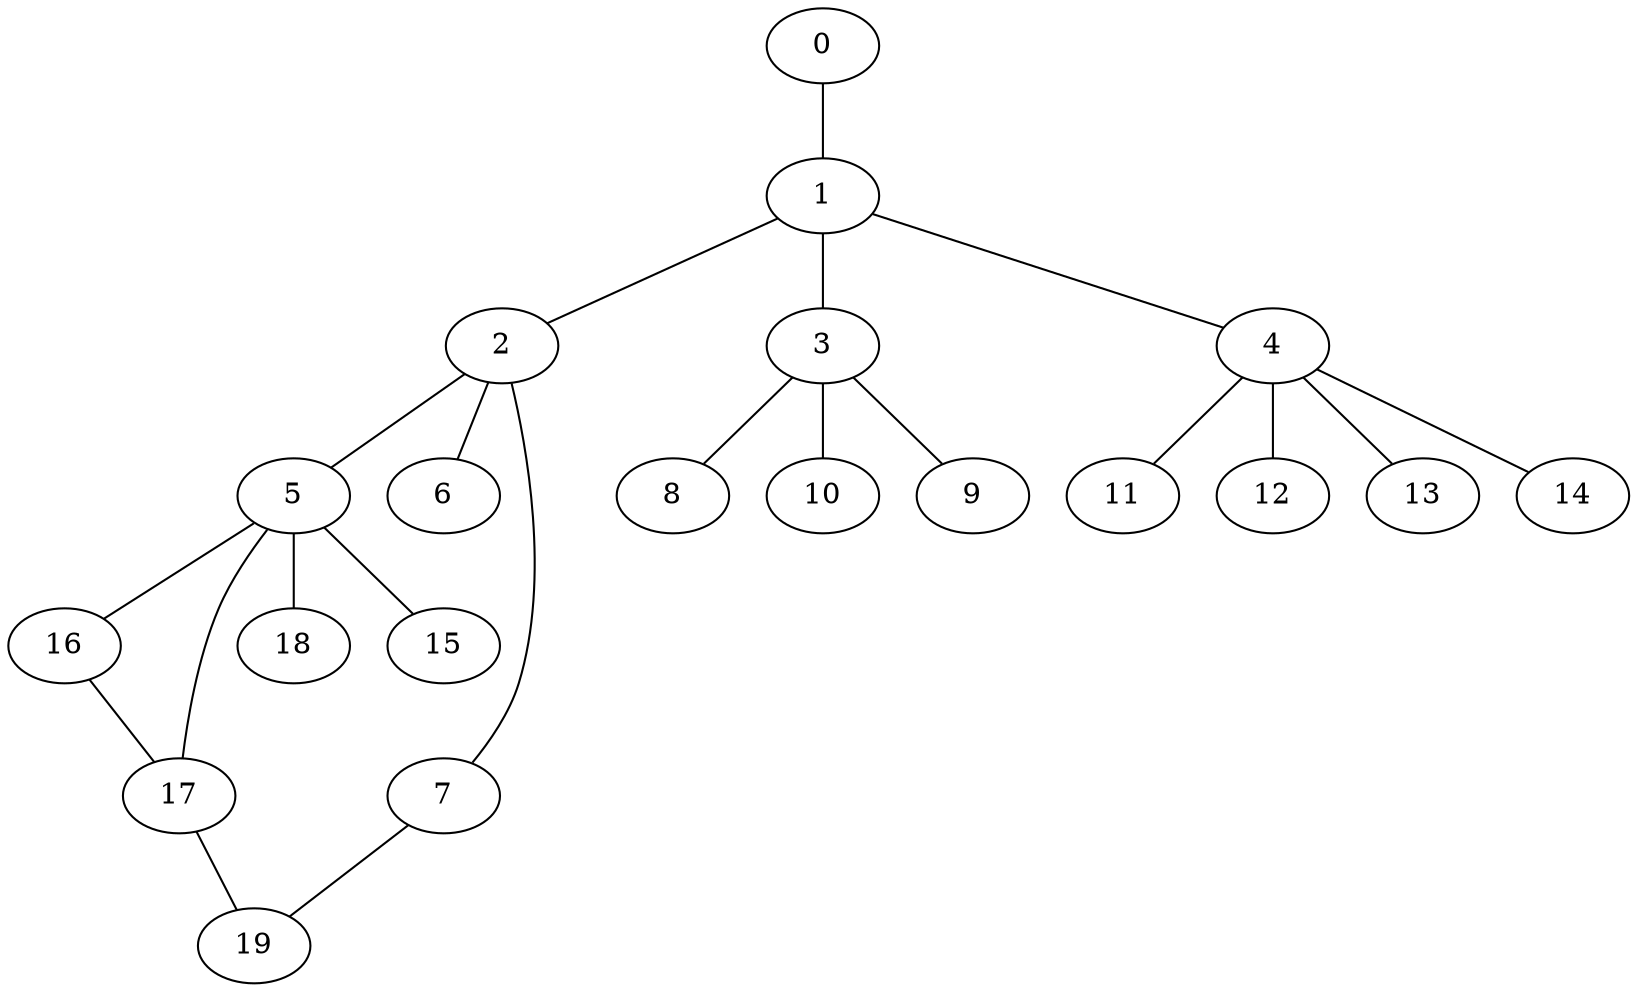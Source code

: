 
graph graphname {
    0 -- 1
1 -- 2
1 -- 3
1 -- 4
2 -- 5
2 -- 6
2 -- 7
3 -- 8
3 -- 10
3 -- 9
4 -- 11
4 -- 12
4 -- 13
4 -- 14
5 -- 16
5 -- 17
5 -- 18
5 -- 15
7 -- 19
16 -- 17
17 -- 19

}
